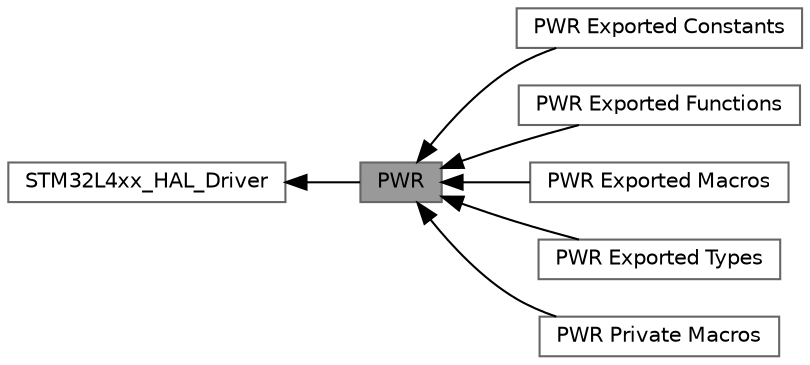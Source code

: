 digraph "PWR"
{
 // LATEX_PDF_SIZE
  bgcolor="transparent";
  edge [fontname=Helvetica,fontsize=10,labelfontname=Helvetica,labelfontsize=10];
  node [fontname=Helvetica,fontsize=10,shape=box,height=0.2,width=0.4];
  rankdir=LR;
  Node1 [id="Node000001",label="PWR",height=0.2,width=0.4,color="gray40", fillcolor="grey60", style="filled", fontcolor="black",tooltip="PWR HAL module driver"];
  Node4 [id="Node000004",label="PWR Exported Constants",height=0.2,width=0.4,color="grey40", fillcolor="white", style="filled",URL="$group___p_w_r___exported___constants.html",tooltip=" "];
  Node7 [id="Node000007",label="PWR Exported Functions",height=0.2,width=0.4,color="grey40", fillcolor="white", style="filled",URL="$group___p_w_r___exported___functions.html",tooltip=" "];
  Node5 [id="Node000005",label="PWR Exported Macros",height=0.2,width=0.4,color="grey40", fillcolor="white", style="filled",URL="$group___p_w_r___exported___macros.html",tooltip=" "];
  Node3 [id="Node000003",label="PWR Exported Types",height=0.2,width=0.4,color="grey40", fillcolor="white", style="filled",URL="$group___p_w_r___exported___types.html",tooltip=" "];
  Node6 [id="Node000006",label="PWR Private Macros",height=0.2,width=0.4,color="grey40", fillcolor="white", style="filled",URL="$group___p_w_r___private___macros.html",tooltip=" "];
  Node2 [id="Node000002",label="STM32L4xx_HAL_Driver",height=0.2,width=0.4,color="grey40", fillcolor="white", style="filled",URL="$group___s_t_m32_l4xx___h_a_l___driver.html",tooltip=" "];
  Node2->Node1 [shape=plaintext, dir="back", style="solid"];
  Node1->Node3 [shape=plaintext, dir="back", style="solid"];
  Node1->Node4 [shape=plaintext, dir="back", style="solid"];
  Node1->Node5 [shape=plaintext, dir="back", style="solid"];
  Node1->Node6 [shape=plaintext, dir="back", style="solid"];
  Node1->Node7 [shape=plaintext, dir="back", style="solid"];
}
